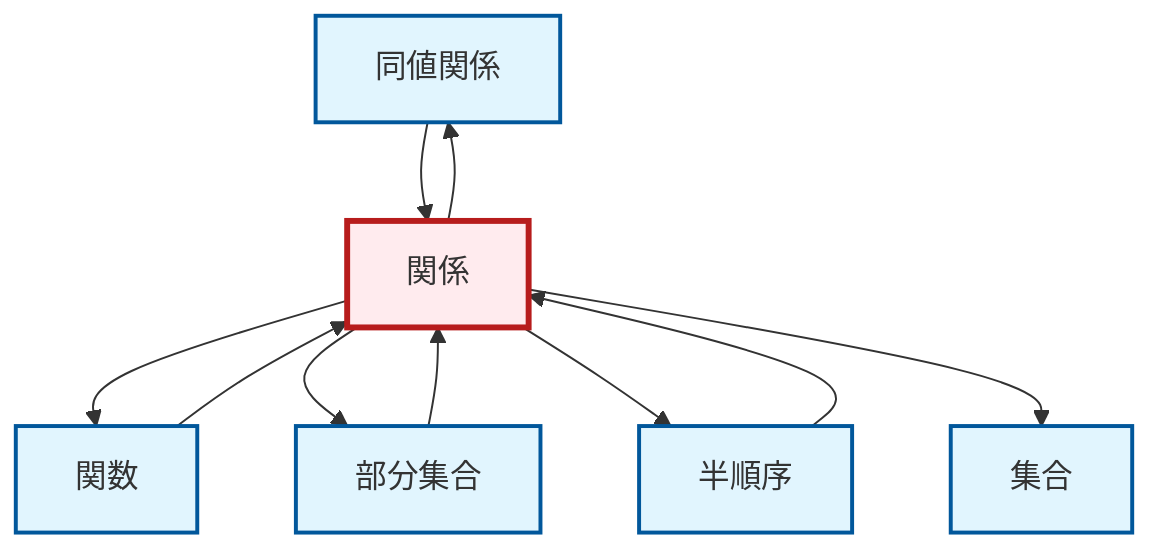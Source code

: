 graph TD
    classDef definition fill:#e1f5fe,stroke:#01579b,stroke-width:2px
    classDef theorem fill:#f3e5f5,stroke:#4a148c,stroke-width:2px
    classDef axiom fill:#fff3e0,stroke:#e65100,stroke-width:2px
    classDef example fill:#e8f5e9,stroke:#1b5e20,stroke-width:2px
    classDef current fill:#ffebee,stroke:#b71c1c,stroke-width:3px
    def-equivalence-relation["同値関係"]:::definition
    def-function["関数"]:::definition
    def-relation["関係"]:::definition
    def-subset["部分集合"]:::definition
    def-partial-order["半順序"]:::definition
    def-set["集合"]:::definition
    def-equivalence-relation --> def-relation
    def-subset --> def-relation
    def-relation --> def-function
    def-partial-order --> def-relation
    def-relation --> def-subset
    def-relation --> def-partial-order
    def-relation --> def-equivalence-relation
    def-function --> def-relation
    def-relation --> def-set
    class def-relation current